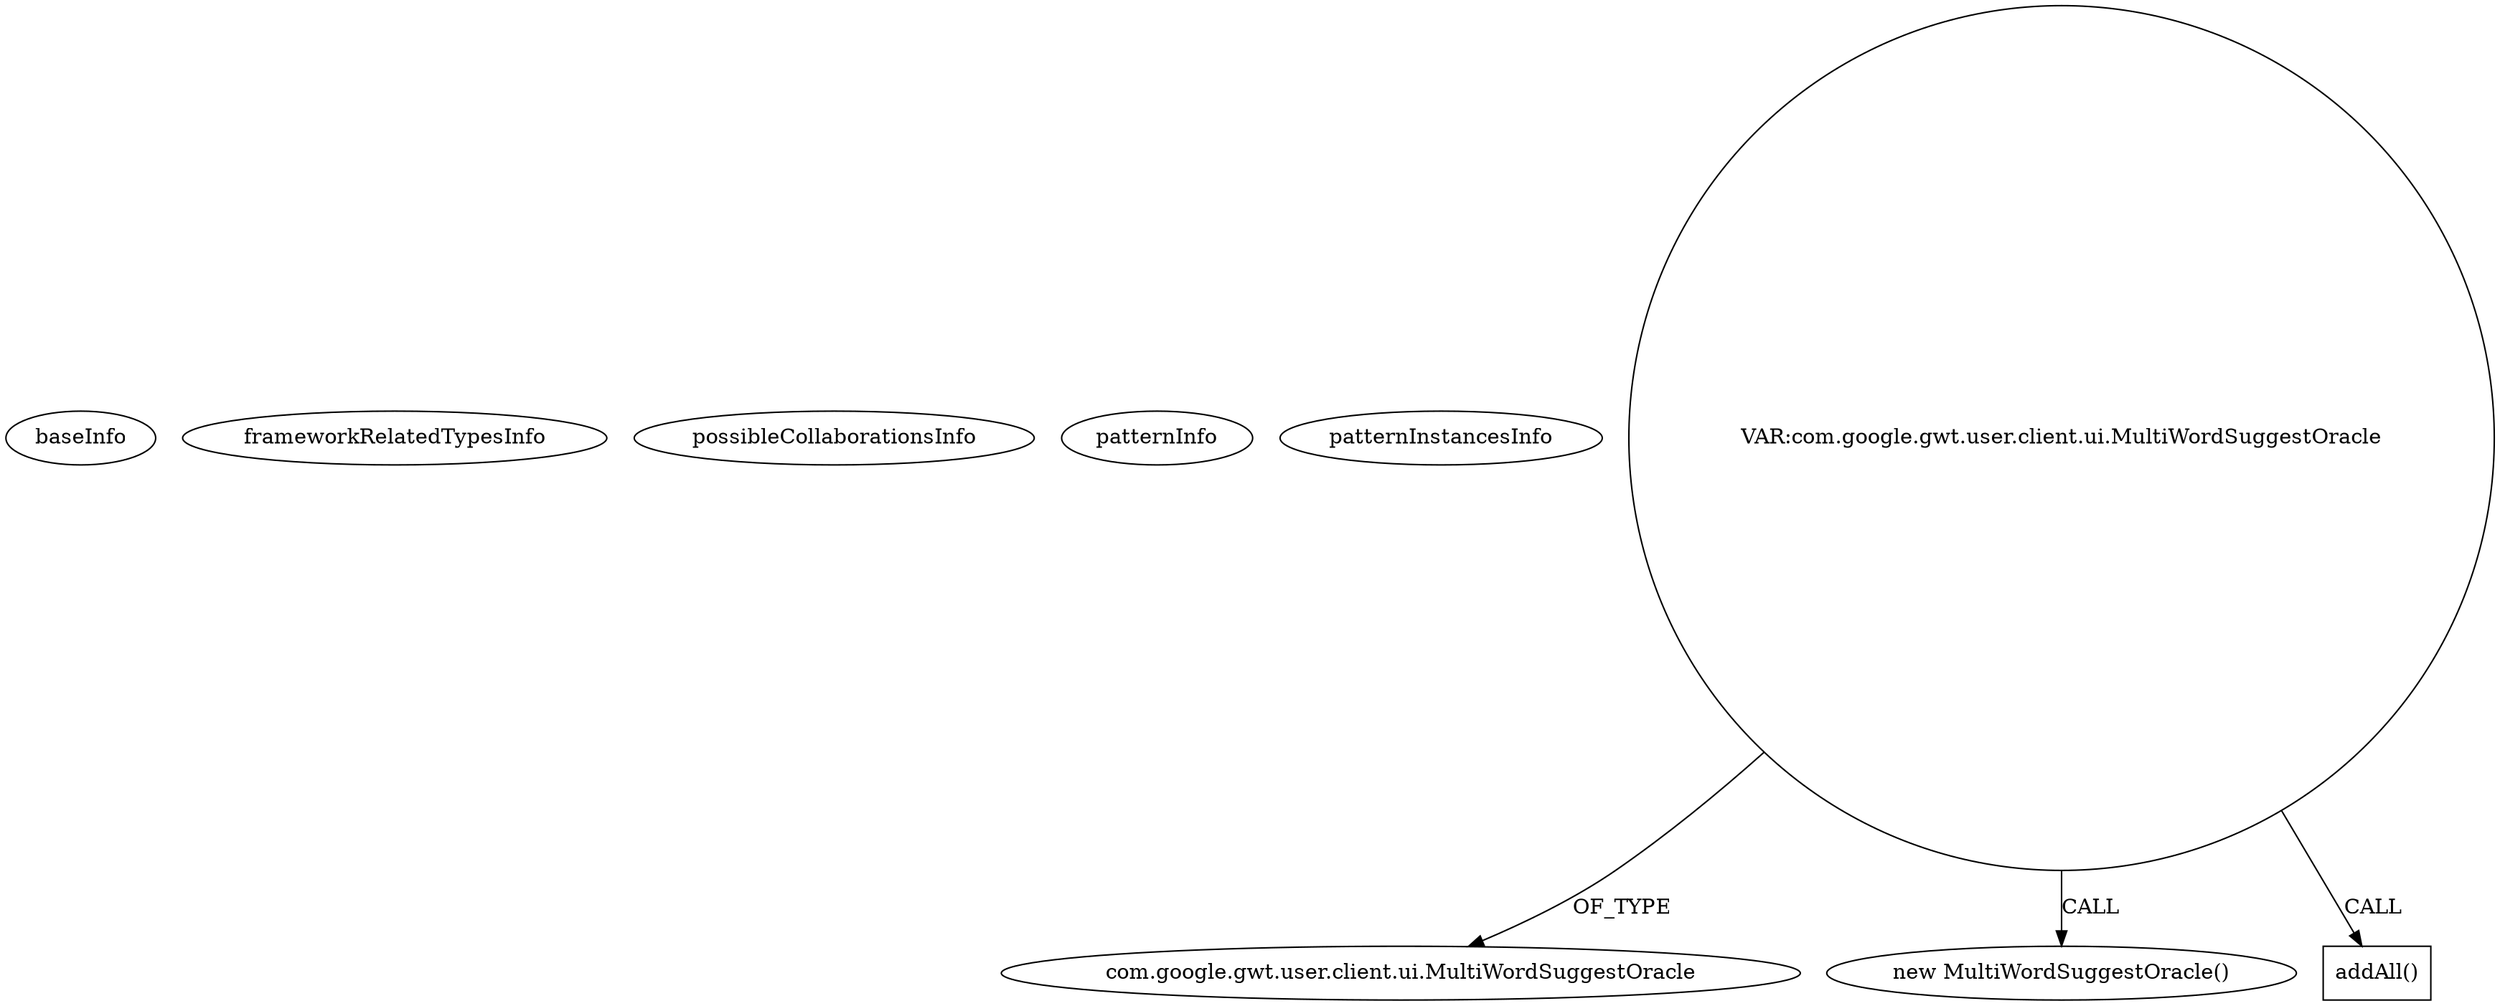 digraph {
baseInfo[graphId=1881,category="pattern",isAnonymous=false,possibleRelation=false]
frameworkRelatedTypesInfo[]
possibleCollaborationsInfo[]
patternInfo[frequency=2.0,patternRootClient=null]
patternInstancesInfo[0="coldplayguy-flight87~/coldplayguy-flight87/flight87-master/BookFlight/src/bookflight/client/BookFlight.java~void onModuleLoad()~1092",1="coldplayguy-flight87~/coldplayguy-flight87/flight87-master/BookFlight/src/bookflight/client/BookFlight.java~BookFlight~1091"]
18[label="com.google.gwt.user.client.ui.MultiWordSuggestOracle",vertexType="FRAMEWORK_CLASS_TYPE",isFrameworkType=false]
17[label="VAR:com.google.gwt.user.client.ui.MultiWordSuggestOracle",vertexType="VARIABLE_EXPRESION",isFrameworkType=false,shape=circle]
16[label="new MultiWordSuggestOracle()",vertexType="CONSTRUCTOR_CALL",isFrameworkType=false]
20[label="addAll()",vertexType="INSIDE_CALL",isFrameworkType=false,shape=box]
17->18[label="OF_TYPE"]
17->20[label="CALL"]
17->16[label="CALL"]
}
